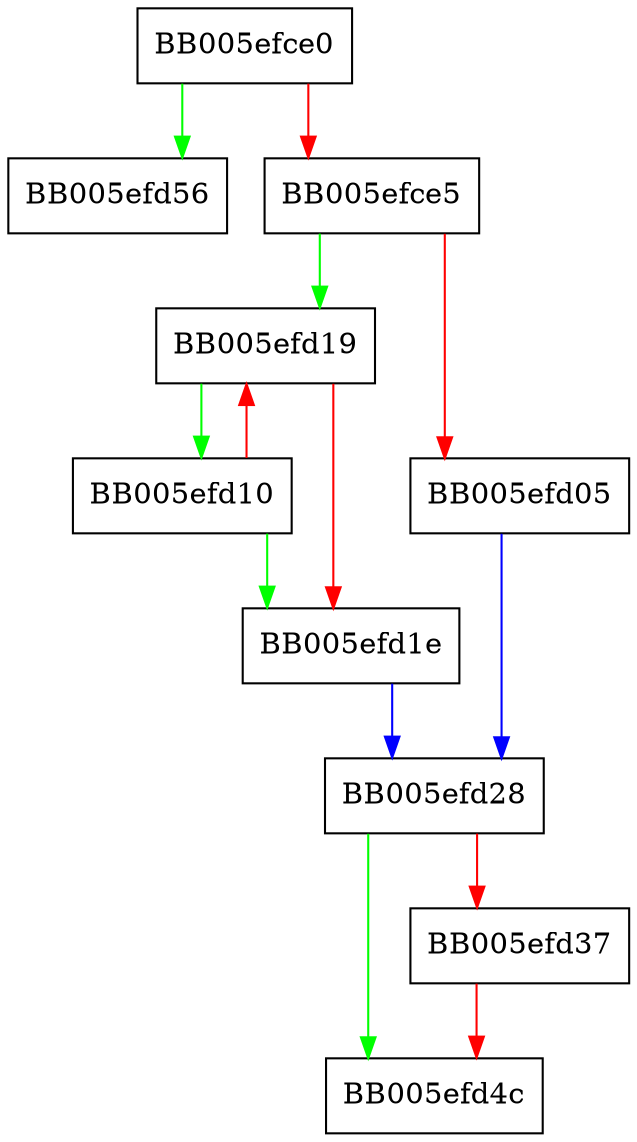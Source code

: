 digraph CRYPTO_strndup {
  node [shape="box"];
  graph [splines=ortho];
  BB005efce0 -> BB005efd56 [color="green"];
  BB005efce0 -> BB005efce5 [color="red"];
  BB005efce5 -> BB005efd19 [color="green"];
  BB005efce5 -> BB005efd05 [color="red"];
  BB005efd05 -> BB005efd28 [color="blue"];
  BB005efd10 -> BB005efd1e [color="green"];
  BB005efd10 -> BB005efd19 [color="red"];
  BB005efd19 -> BB005efd10 [color="green"];
  BB005efd19 -> BB005efd1e [color="red"];
  BB005efd1e -> BB005efd28 [color="blue"];
  BB005efd28 -> BB005efd4c [color="green"];
  BB005efd28 -> BB005efd37 [color="red"];
  BB005efd37 -> BB005efd4c [color="red"];
}